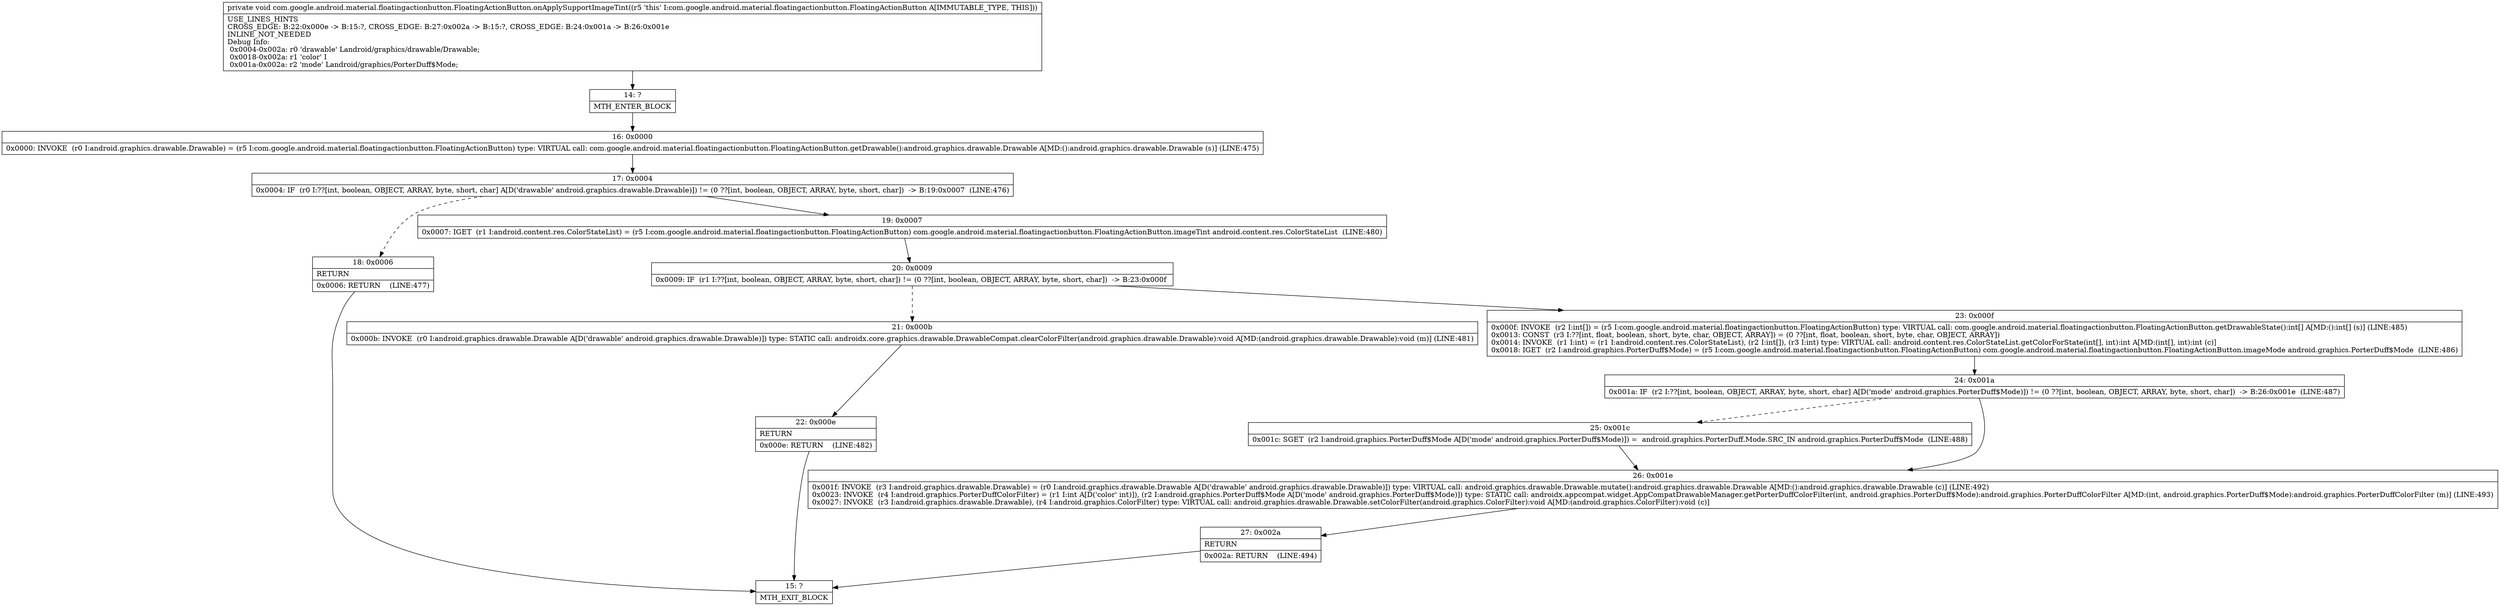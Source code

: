 digraph "CFG forcom.google.android.material.floatingactionbutton.FloatingActionButton.onApplySupportImageTint()V" {
Node_14 [shape=record,label="{14\:\ ?|MTH_ENTER_BLOCK\l}"];
Node_16 [shape=record,label="{16\:\ 0x0000|0x0000: INVOKE  (r0 I:android.graphics.drawable.Drawable) = (r5 I:com.google.android.material.floatingactionbutton.FloatingActionButton) type: VIRTUAL call: com.google.android.material.floatingactionbutton.FloatingActionButton.getDrawable():android.graphics.drawable.Drawable A[MD:():android.graphics.drawable.Drawable (s)] (LINE:475)\l}"];
Node_17 [shape=record,label="{17\:\ 0x0004|0x0004: IF  (r0 I:??[int, boolean, OBJECT, ARRAY, byte, short, char] A[D('drawable' android.graphics.drawable.Drawable)]) != (0 ??[int, boolean, OBJECT, ARRAY, byte, short, char])  \-\> B:19:0x0007  (LINE:476)\l}"];
Node_18 [shape=record,label="{18\:\ 0x0006|RETURN\l|0x0006: RETURN    (LINE:477)\l}"];
Node_15 [shape=record,label="{15\:\ ?|MTH_EXIT_BLOCK\l}"];
Node_19 [shape=record,label="{19\:\ 0x0007|0x0007: IGET  (r1 I:android.content.res.ColorStateList) = (r5 I:com.google.android.material.floatingactionbutton.FloatingActionButton) com.google.android.material.floatingactionbutton.FloatingActionButton.imageTint android.content.res.ColorStateList  (LINE:480)\l}"];
Node_20 [shape=record,label="{20\:\ 0x0009|0x0009: IF  (r1 I:??[int, boolean, OBJECT, ARRAY, byte, short, char]) != (0 ??[int, boolean, OBJECT, ARRAY, byte, short, char])  \-\> B:23:0x000f \l}"];
Node_21 [shape=record,label="{21\:\ 0x000b|0x000b: INVOKE  (r0 I:android.graphics.drawable.Drawable A[D('drawable' android.graphics.drawable.Drawable)]) type: STATIC call: androidx.core.graphics.drawable.DrawableCompat.clearColorFilter(android.graphics.drawable.Drawable):void A[MD:(android.graphics.drawable.Drawable):void (m)] (LINE:481)\l}"];
Node_22 [shape=record,label="{22\:\ 0x000e|RETURN\l|0x000e: RETURN    (LINE:482)\l}"];
Node_23 [shape=record,label="{23\:\ 0x000f|0x000f: INVOKE  (r2 I:int[]) = (r5 I:com.google.android.material.floatingactionbutton.FloatingActionButton) type: VIRTUAL call: com.google.android.material.floatingactionbutton.FloatingActionButton.getDrawableState():int[] A[MD:():int[] (s)] (LINE:485)\l0x0013: CONST  (r3 I:??[int, float, boolean, short, byte, char, OBJECT, ARRAY]) = (0 ??[int, float, boolean, short, byte, char, OBJECT, ARRAY]) \l0x0014: INVOKE  (r1 I:int) = (r1 I:android.content.res.ColorStateList), (r2 I:int[]), (r3 I:int) type: VIRTUAL call: android.content.res.ColorStateList.getColorForState(int[], int):int A[MD:(int[], int):int (c)]\l0x0018: IGET  (r2 I:android.graphics.PorterDuff$Mode) = (r5 I:com.google.android.material.floatingactionbutton.FloatingActionButton) com.google.android.material.floatingactionbutton.FloatingActionButton.imageMode android.graphics.PorterDuff$Mode  (LINE:486)\l}"];
Node_24 [shape=record,label="{24\:\ 0x001a|0x001a: IF  (r2 I:??[int, boolean, OBJECT, ARRAY, byte, short, char] A[D('mode' android.graphics.PorterDuff$Mode)]) != (0 ??[int, boolean, OBJECT, ARRAY, byte, short, char])  \-\> B:26:0x001e  (LINE:487)\l}"];
Node_25 [shape=record,label="{25\:\ 0x001c|0x001c: SGET  (r2 I:android.graphics.PorterDuff$Mode A[D('mode' android.graphics.PorterDuff$Mode)]) =  android.graphics.PorterDuff.Mode.SRC_IN android.graphics.PorterDuff$Mode  (LINE:488)\l}"];
Node_26 [shape=record,label="{26\:\ 0x001e|0x001f: INVOKE  (r3 I:android.graphics.drawable.Drawable) = (r0 I:android.graphics.drawable.Drawable A[D('drawable' android.graphics.drawable.Drawable)]) type: VIRTUAL call: android.graphics.drawable.Drawable.mutate():android.graphics.drawable.Drawable A[MD:():android.graphics.drawable.Drawable (c)] (LINE:492)\l0x0023: INVOKE  (r4 I:android.graphics.PorterDuffColorFilter) = (r1 I:int A[D('color' int)]), (r2 I:android.graphics.PorterDuff$Mode A[D('mode' android.graphics.PorterDuff$Mode)]) type: STATIC call: androidx.appcompat.widget.AppCompatDrawableManager.getPorterDuffColorFilter(int, android.graphics.PorterDuff$Mode):android.graphics.PorterDuffColorFilter A[MD:(int, android.graphics.PorterDuff$Mode):android.graphics.PorterDuffColorFilter (m)] (LINE:493)\l0x0027: INVOKE  (r3 I:android.graphics.drawable.Drawable), (r4 I:android.graphics.ColorFilter) type: VIRTUAL call: android.graphics.drawable.Drawable.setColorFilter(android.graphics.ColorFilter):void A[MD:(android.graphics.ColorFilter):void (c)]\l}"];
Node_27 [shape=record,label="{27\:\ 0x002a|RETURN\l|0x002a: RETURN    (LINE:494)\l}"];
MethodNode[shape=record,label="{private void com.google.android.material.floatingactionbutton.FloatingActionButton.onApplySupportImageTint((r5 'this' I:com.google.android.material.floatingactionbutton.FloatingActionButton A[IMMUTABLE_TYPE, THIS]))  | USE_LINES_HINTS\lCROSS_EDGE: B:22:0x000e \-\> B:15:?, CROSS_EDGE: B:27:0x002a \-\> B:15:?, CROSS_EDGE: B:24:0x001a \-\> B:26:0x001e\lINLINE_NOT_NEEDED\lDebug Info:\l  0x0004\-0x002a: r0 'drawable' Landroid\/graphics\/drawable\/Drawable;\l  0x0018\-0x002a: r1 'color' I\l  0x001a\-0x002a: r2 'mode' Landroid\/graphics\/PorterDuff$Mode;\l}"];
MethodNode -> Node_14;Node_14 -> Node_16;
Node_16 -> Node_17;
Node_17 -> Node_18[style=dashed];
Node_17 -> Node_19;
Node_18 -> Node_15;
Node_19 -> Node_20;
Node_20 -> Node_21[style=dashed];
Node_20 -> Node_23;
Node_21 -> Node_22;
Node_22 -> Node_15;
Node_23 -> Node_24;
Node_24 -> Node_25[style=dashed];
Node_24 -> Node_26;
Node_25 -> Node_26;
Node_26 -> Node_27;
Node_27 -> Node_15;
}

